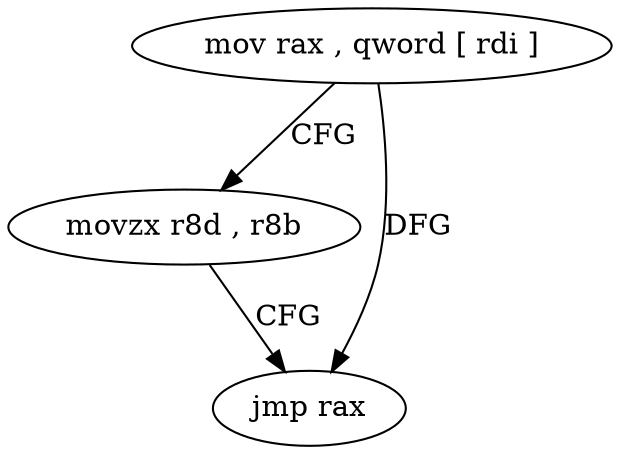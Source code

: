 digraph "func" {
"182832" [label = "mov rax , qword [ rdi ]" ]
"182835" [label = "movzx r8d , r8b" ]
"182839" [label = "jmp rax" ]
"182832" -> "182835" [ label = "CFG" ]
"182832" -> "182839" [ label = "DFG" ]
"182835" -> "182839" [ label = "CFG" ]
}
